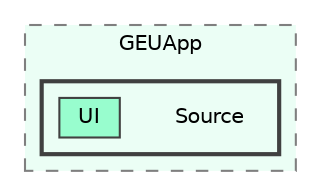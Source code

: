 digraph "C:/GEU/GEUApp/Source"
{
 // LATEX_PDF_SIZE
  bgcolor="transparent";
  edge [fontname=Helvetica,fontsize=10,labelfontname=Helvetica,labelfontsize=10];
  node [fontname=Helvetica,fontsize=10,shape=box,height=0.2,width=0.4];
  compound=true
  subgraph clusterdir_bd246592b309cf81b2bdfbcd10ccc68f {
    graph [ bgcolor="#ebfef5", pencolor="grey50", label="GEUApp", fontname=Helvetica,fontsize=10 style="filled,dashed", URL="dir_bd246592b309cf81b2bdfbcd10ccc68f.html",tooltip=""]
  subgraph clusterdir_f2ac7c6e4501a428e303b82d0f866b72 {
    graph [ bgcolor="#ebfef5", pencolor="grey25", label="", fontname=Helvetica,fontsize=10 style="filled,bold", URL="dir_f2ac7c6e4501a428e303b82d0f866b72.html",tooltip=""]
    dir_f2ac7c6e4501a428e303b82d0f866b72 [shape=plaintext, label="Source"];
  dir_201d0ca4247bd2216c2f0ac04b8cedca [label="UI", fillcolor="#98fdce", color="grey25", style="filled", URL="dir_201d0ca4247bd2216c2f0ac04b8cedca.html",tooltip=""];
  }
  }
}
